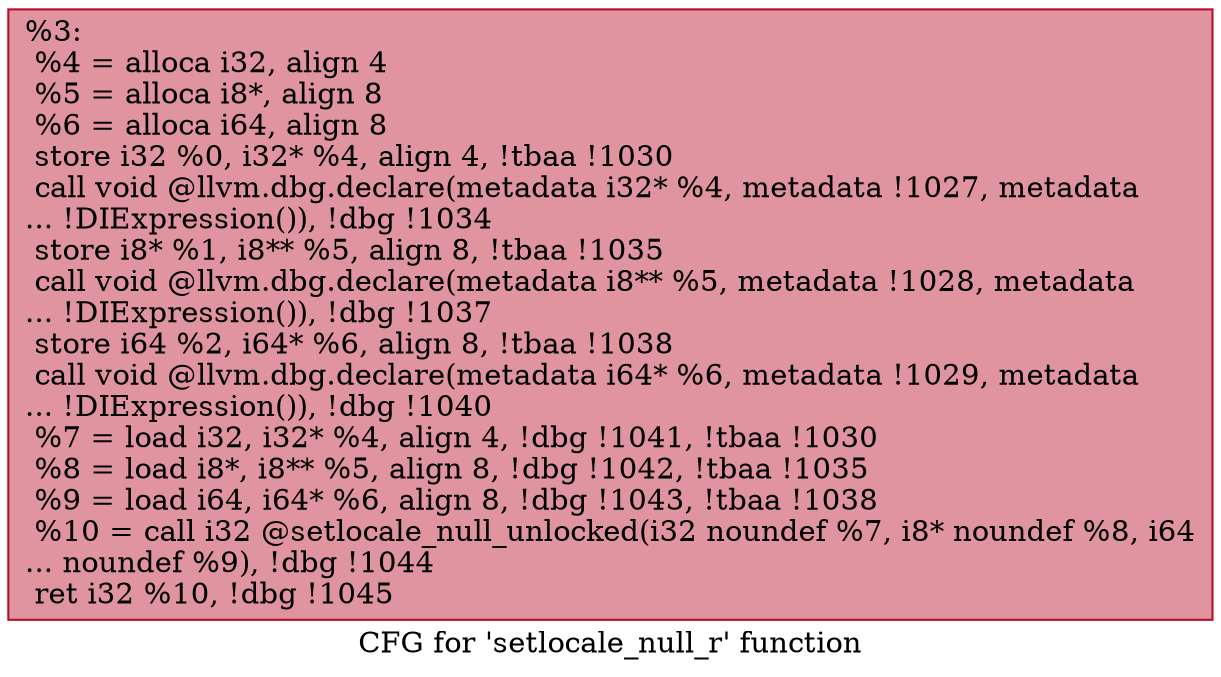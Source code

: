 digraph "CFG for 'setlocale_null_r' function" {
	label="CFG for 'setlocale_null_r' function";

	Node0x1273b00 [shape=record,color="#b70d28ff", style=filled, fillcolor="#b70d2870",label="{%3:\l  %4 = alloca i32, align 4\l  %5 = alloca i8*, align 8\l  %6 = alloca i64, align 8\l  store i32 %0, i32* %4, align 4, !tbaa !1030\l  call void @llvm.dbg.declare(metadata i32* %4, metadata !1027, metadata\l... !DIExpression()), !dbg !1034\l  store i8* %1, i8** %5, align 8, !tbaa !1035\l  call void @llvm.dbg.declare(metadata i8** %5, metadata !1028, metadata\l... !DIExpression()), !dbg !1037\l  store i64 %2, i64* %6, align 8, !tbaa !1038\l  call void @llvm.dbg.declare(metadata i64* %6, metadata !1029, metadata\l... !DIExpression()), !dbg !1040\l  %7 = load i32, i32* %4, align 4, !dbg !1041, !tbaa !1030\l  %8 = load i8*, i8** %5, align 8, !dbg !1042, !tbaa !1035\l  %9 = load i64, i64* %6, align 8, !dbg !1043, !tbaa !1038\l  %10 = call i32 @setlocale_null_unlocked(i32 noundef %7, i8* noundef %8, i64\l... noundef %9), !dbg !1044\l  ret i32 %10, !dbg !1045\l}"];
}
